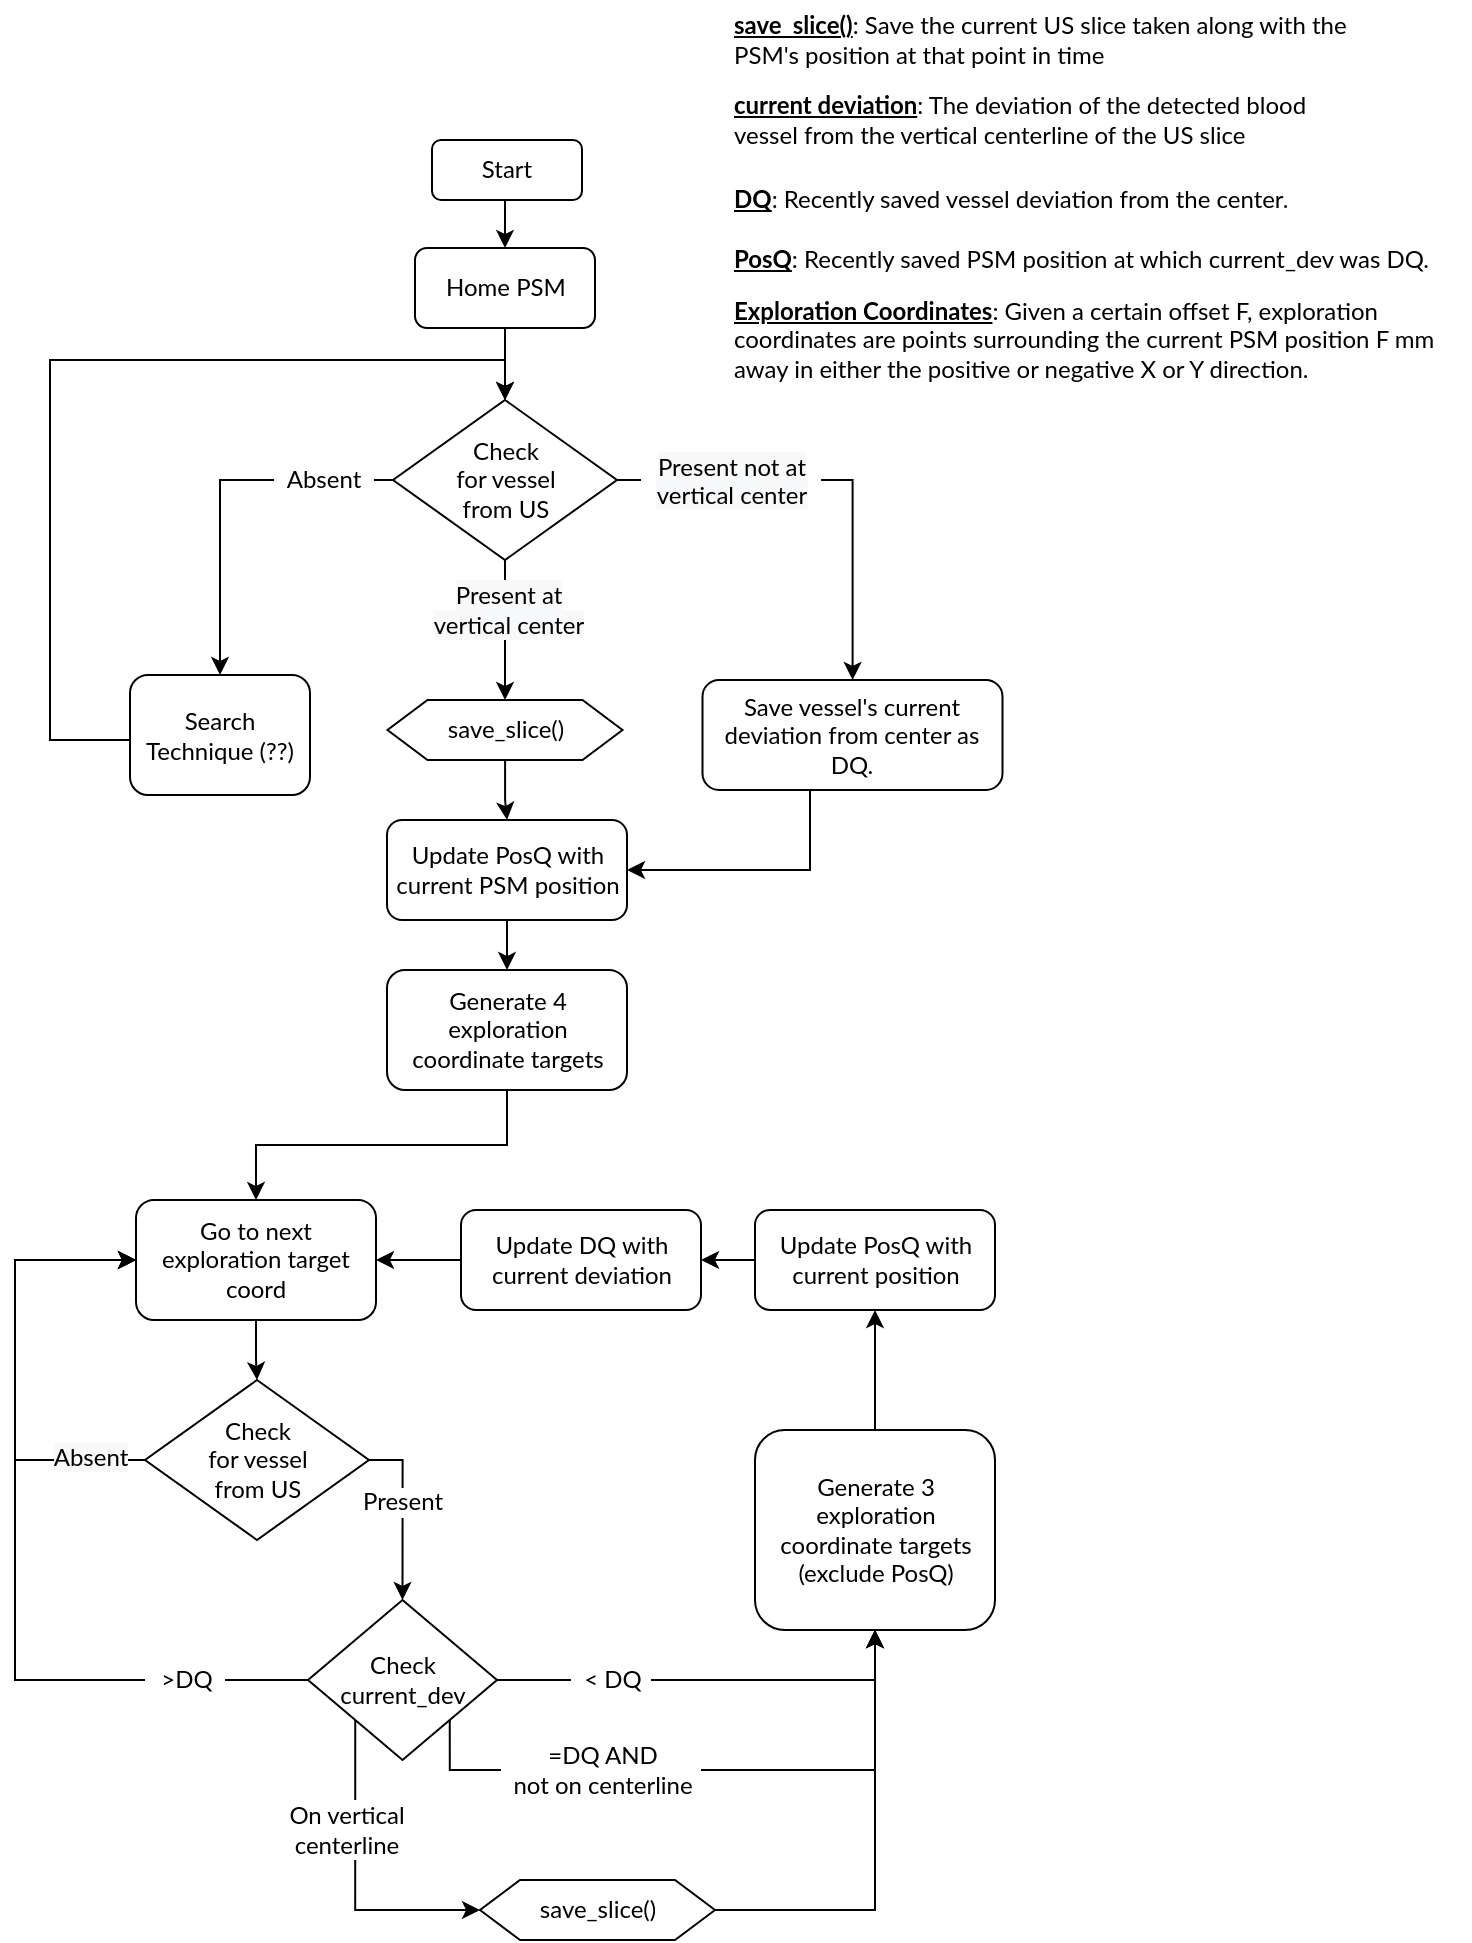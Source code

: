 <mxfile version="14.4.3" type="device"><diagram id="7vroLN38pDb3L2cYvyM4" name="Page-1"><mxGraphModel dx="1186" dy="663" grid="1" gridSize="10" guides="1" tooltips="1" connect="1" arrows="1" fold="1" page="1" pageScale="1" pageWidth="850" pageHeight="1100" math="0" shadow="0"><root><mxCell id="0"/><mxCell id="1" parent="0"/><mxCell id="KVfy8TX9yBjTmx2TsnKS-17" style="edgeStyle=orthogonalEdgeStyle;rounded=0;orthogonalLoop=1;jettySize=auto;html=1;exitX=0.5;exitY=1;exitDx=0;exitDy=0;entryX=0.5;entryY=0;entryDx=0;entryDy=0;fontSize=12;fontFamily=Lato;fontSource=https%3A%2F%2Ffonts.googleapis.com%2Fcss%3Ffamily%3DLato;" parent="1" source="KVfy8TX9yBjTmx2TsnKS-1" target="KVfy8TX9yBjTmx2TsnKS-2" edge="1"><mxGeometry relative="1" as="geometry"/></mxCell><mxCell id="KVfy8TX9yBjTmx2TsnKS-1" value="Start" style="rounded=1;whiteSpace=wrap;html=1;fontSize=12;fontFamily=Lato;fontSource=https%3A%2F%2Ffonts.googleapis.com%2Fcss%3Ffamily%3DLato;" parent="1" vertex="1"><mxGeometry x="361" y="140" width="75" height="30" as="geometry"/></mxCell><mxCell id="KVfy8TX9yBjTmx2TsnKS-18" style="edgeStyle=orthogonalEdgeStyle;rounded=0;orthogonalLoop=1;jettySize=auto;html=1;exitX=0.5;exitY=1;exitDx=0;exitDy=0;entryX=0.5;entryY=0;entryDx=0;entryDy=0;fontSize=12;fontFamily=Lato;fontSource=https%3A%2F%2Ffonts.googleapis.com%2Fcss%3Ffamily%3DLato;" parent="1" source="KVfy8TX9yBjTmx2TsnKS-2" target="KVfy8TX9yBjTmx2TsnKS-10" edge="1"><mxGeometry relative="1" as="geometry"/></mxCell><mxCell id="KVfy8TX9yBjTmx2TsnKS-2" value="Home PSM" style="rounded=1;whiteSpace=wrap;html=1;fontSize=12;fontFamily=Lato;fontSource=https%3A%2F%2Ffonts.googleapis.com%2Fcss%3Ffamily%3DLato;" parent="1" vertex="1"><mxGeometry x="352.5" y="194" width="90" height="40" as="geometry"/></mxCell><mxCell id="KVfy8TX9yBjTmx2TsnKS-63" style="edgeStyle=orthogonalEdgeStyle;rounded=0;orthogonalLoop=1;jettySize=auto;html=1;exitX=0.5;exitY=1;exitDx=0;exitDy=0;entryX=0.5;entryY=0;entryDx=0;entryDy=0;fontSize=12;fontFamily=Lato;fontSource=https%3A%2F%2Ffonts.googleapis.com%2Fcss%3Ffamily%3DLato;" parent="1" source="KVfy8TX9yBjTmx2TsnKS-3" target="KVfy8TX9yBjTmx2TsnKS-47" edge="1"><mxGeometry relative="1" as="geometry"/></mxCell><mxCell id="KVfy8TX9yBjTmx2TsnKS-3" value="Generate 4 exploration coordinate targets" style="rounded=1;whiteSpace=wrap;html=1;fontSize=12;fontFamily=Lato;fontSource=https%3A%2F%2Ffonts.googleapis.com%2Fcss%3Ffamily%3DLato;" parent="1" vertex="1"><mxGeometry x="338.5" y="555" width="120" height="60" as="geometry"/></mxCell><mxCell id="KVfy8TX9yBjTmx2TsnKS-93" style="edgeStyle=orthogonalEdgeStyle;rounded=0;orthogonalLoop=1;jettySize=auto;html=1;entryX=0.5;entryY=0;entryDx=0;entryDy=0;fontSize=12;fontFamily=Lato;fontSource=https%3A%2F%2Ffonts.googleapis.com%2Fcss%3Ffamily%3DLato;" parent="1" source="KVfy8TX9yBjTmx2TsnKS-4" target="KVfy8TX9yBjTmx2TsnKS-10" edge="1"><mxGeometry relative="1" as="geometry"><Array as="points"><mxPoint x="170" y="440"/><mxPoint x="170" y="250"/><mxPoint x="398" y="250"/></Array></mxGeometry></mxCell><mxCell id="KVfy8TX9yBjTmx2TsnKS-4" value="Search Technique (??)" style="rounded=1;whiteSpace=wrap;html=1;fontSize=12;fontFamily=Lato;fontSource=https%3A%2F%2Ffonts.googleapis.com%2Fcss%3Ffamily%3DLato;" parent="1" vertex="1"><mxGeometry x="210" y="407.5" width="90" height="60" as="geometry"/></mxCell><mxCell id="KVfy8TX9yBjTmx2TsnKS-85" style="edgeStyle=orthogonalEdgeStyle;rounded=0;orthogonalLoop=1;jettySize=auto;html=1;exitX=0;exitY=0.5;exitDx=0;exitDy=0;entryX=0.5;entryY=0;entryDx=0;entryDy=0;fontSize=12;fontFamily=Lato;fontSource=https%3A%2F%2Ffonts.googleapis.com%2Fcss%3Ffamily%3DLato;" parent="1" source="KVfy8TX9yBjTmx2TsnKS-10" target="KVfy8TX9yBjTmx2TsnKS-4" edge="1"><mxGeometry relative="1" as="geometry"/></mxCell><mxCell id="KVfy8TX9yBjTmx2TsnKS-89" style="edgeStyle=orthogonalEdgeStyle;rounded=0;orthogonalLoop=1;jettySize=auto;html=1;exitX=1;exitY=0.5;exitDx=0;exitDy=0;fontSize=12;fontFamily=Lato;fontSource=https%3A%2F%2Ffonts.googleapis.com%2Fcss%3Ffamily%3DLato;" parent="1" source="KVfy8TX9yBjTmx2TsnKS-10" target="KVfy8TX9yBjTmx2TsnKS-22" edge="1"><mxGeometry relative="1" as="geometry"/></mxCell><mxCell id="KVfy8TX9yBjTmx2TsnKS-91" style="edgeStyle=orthogonalEdgeStyle;rounded=0;orthogonalLoop=1;jettySize=auto;html=1;exitX=0.5;exitY=1;exitDx=0;exitDy=0;entryX=0.5;entryY=0;entryDx=0;entryDy=0;fontSize=12;fontFamily=Lato;fontSource=https%3A%2F%2Ffonts.googleapis.com%2Fcss%3Ffamily%3DLato;" parent="1" source="KVfy8TX9yBjTmx2TsnKS-10" target="KVfy8TX9yBjTmx2TsnKS-79" edge="1"><mxGeometry relative="1" as="geometry"/></mxCell><mxCell id="KVfy8TX9yBjTmx2TsnKS-92" value="&lt;span style=&quot;font-size: 12px ; background-color: rgb(248 , 249 , 250)&quot;&gt;Present at&lt;/span&gt;&lt;br style=&quot;font-size: 12px ; background-color: rgb(248 , 249 , 250)&quot;&gt;&lt;span style=&quot;font-size: 12px ; background-color: rgb(248 , 249 , 250)&quot;&gt;vertical center&lt;/span&gt;" style="edgeLabel;html=1;align=center;verticalAlign=middle;resizable=0;points=[];fontSize=12;fontFamily=Lato;fontSource=https%3A%2F%2Ffonts.googleapis.com%2Fcss%3Ffamily%3DLato;" parent="KVfy8TX9yBjTmx2TsnKS-91" vertex="1" connectable="0"><mxGeometry x="-0.286" y="1" relative="1" as="geometry"><mxPoint as="offset"/></mxGeometry></mxCell><mxCell id="KVfy8TX9yBjTmx2TsnKS-10" value="Check &lt;br style=&quot;font-size: 12px;&quot;&gt;for vessel &lt;br style=&quot;font-size: 12px;&quot;&gt;from US" style="rhombus;whiteSpace=wrap;html=1;fontSize=12;fontFamily=Lato;fontSource=https%3A%2F%2Ffonts.googleapis.com%2Fcss%3Ffamily%3DLato;" parent="1" vertex="1"><mxGeometry x="341.5" y="270" width="112" height="80" as="geometry"/></mxCell><mxCell id="KVfy8TX9yBjTmx2TsnKS-97" style="edgeStyle=orthogonalEdgeStyle;rounded=0;orthogonalLoop=1;jettySize=auto;html=1;entryX=1;entryY=0.5;entryDx=0;entryDy=0;fontSize=12;fontFamily=Lato;fontSource=https%3A%2F%2Ffonts.googleapis.com%2Fcss%3Ffamily%3DLato;" parent="1" source="KVfy8TX9yBjTmx2TsnKS-22" target="KVfy8TX9yBjTmx2TsnKS-95" edge="1"><mxGeometry relative="1" as="geometry"><Array as="points"><mxPoint x="550" y="505"/></Array></mxGeometry></mxCell><mxCell id="KVfy8TX9yBjTmx2TsnKS-22" value="Save vessel's current deviation from center as DQ." style="rounded=1;whiteSpace=wrap;html=1;fontSize=12;fontFamily=Lato;fontSource=https%3A%2F%2Ffonts.googleapis.com%2Fcss%3Ffamily%3DLato;" parent="1" vertex="1"><mxGeometry x="496.25" y="410" width="150" height="55" as="geometry"/></mxCell><mxCell id="KVfy8TX9yBjTmx2TsnKS-46" style="edgeStyle=orthogonalEdgeStyle;rounded=0;orthogonalLoop=1;jettySize=auto;html=1;entryX=0.5;entryY=0;entryDx=0;entryDy=0;fontSize=12;fontFamily=Lato;fontSource=https%3A%2F%2Ffonts.googleapis.com%2Fcss%3Ffamily%3DLato;" parent="1" source="KVfy8TX9yBjTmx2TsnKS-47" target="KVfy8TX9yBjTmx2TsnKS-48" edge="1"><mxGeometry relative="1" as="geometry"/></mxCell><mxCell id="KVfy8TX9yBjTmx2TsnKS-47" value="Go to next exploration target coord" style="rounded=1;whiteSpace=wrap;html=1;fontSize=12;fontFamily=Lato;fontSource=https%3A%2F%2Ffonts.googleapis.com%2Fcss%3Ffamily%3DLato;" parent="1" vertex="1"><mxGeometry x="213" y="670" width="120" height="60" as="geometry"/></mxCell><mxCell id="KVfy8TX9yBjTmx2TsnKS-106" style="edgeStyle=orthogonalEdgeStyle;rounded=0;orthogonalLoop=1;jettySize=auto;html=1;exitX=1;exitY=0.5;exitDx=0;exitDy=0;entryX=0.5;entryY=0;entryDx=0;entryDy=0;fontSize=12;fontFamily=Lato;fontSource=https%3A%2F%2Ffonts.googleapis.com%2Fcss%3Ffamily%3DLato;" parent="1" source="KVfy8TX9yBjTmx2TsnKS-48" target="KVfy8TX9yBjTmx2TsnKS-61" edge="1"><mxGeometry relative="1" as="geometry"><Array as="points"><mxPoint x="345.5" y="800"/></Array></mxGeometry></mxCell><mxCell id="KVfy8TX9yBjTmx2TsnKS-108" value="Present" style="edgeLabel;html=1;align=center;verticalAlign=middle;resizable=0;points=[];fontSize=12;fontFamily=Lato;fontSource=https%3A%2F%2Ffonts.googleapis.com%2Fcss%3Ffamily%3DLato;" parent="KVfy8TX9yBjTmx2TsnKS-106" vertex="1" connectable="0"><mxGeometry x="-0.132" y="-1" relative="1" as="geometry"><mxPoint as="offset"/></mxGeometry></mxCell><mxCell id="KVfy8TX9yBjTmx2TsnKS-109" style="edgeStyle=orthogonalEdgeStyle;rounded=0;orthogonalLoop=1;jettySize=auto;html=1;exitX=0;exitY=0.5;exitDx=0;exitDy=0;entryX=0;entryY=0.5;entryDx=0;entryDy=0;fontSize=12;fontFamily=Lato;fontSource=https%3A%2F%2Ffonts.googleapis.com%2Fcss%3Ffamily%3DLato;" parent="1" source="KVfy8TX9yBjTmx2TsnKS-48" target="KVfy8TX9yBjTmx2TsnKS-47" edge="1"><mxGeometry relative="1" as="geometry"><Array as="points"><mxPoint x="152.5" y="800"/><mxPoint x="152.5" y="700"/></Array></mxGeometry></mxCell><mxCell id="KVfy8TX9yBjTmx2TsnKS-110" value="&lt;span style=&quot;font-size: 12px ; background-color: rgb(248 , 249 , 250)&quot;&gt;Absent&lt;/span&gt;" style="edgeLabel;html=1;align=center;verticalAlign=middle;resizable=0;points=[];fontSize=12;fontFamily=Lato;fontSource=https%3A%2F%2Ffonts.googleapis.com%2Fcss%3Ffamily%3DLato;" parent="KVfy8TX9yBjTmx2TsnKS-109" vertex="1" connectable="0"><mxGeometry x="-0.752" y="-1" relative="1" as="geometry"><mxPoint as="offset"/></mxGeometry></mxCell><mxCell id="KVfy8TX9yBjTmx2TsnKS-48" value="Check &lt;br style=&quot;font-size: 12px;&quot;&gt;for vessel &lt;br style=&quot;font-size: 12px;&quot;&gt;from US" style="rhombus;whiteSpace=wrap;html=1;fontSize=12;fontFamily=Lato;fontSource=https%3A%2F%2Ffonts.googleapis.com%2Fcss%3Ffamily%3DLato;" parent="1" vertex="1"><mxGeometry x="217.5" y="760" width="112" height="80" as="geometry"/></mxCell><mxCell id="KVfy8TX9yBjTmx2TsnKS-68" style="edgeStyle=orthogonalEdgeStyle;rounded=0;orthogonalLoop=1;jettySize=auto;html=1;fontSize=12;fontFamily=Lato;fontSource=https%3A%2F%2Ffonts.googleapis.com%2Fcss%3Ffamily%3DLato;" parent="1" source="KVfy8TX9yBjTmx2TsnKS-56" target="KVfy8TX9yBjTmx2TsnKS-47" edge="1"><mxGeometry relative="1" as="geometry"><Array as="points"><mxPoint x="152.5" y="910"/><mxPoint x="152.5" y="700"/></Array></mxGeometry></mxCell><mxCell id="KVfy8TX9yBjTmx2TsnKS-124" style="edgeStyle=orthogonalEdgeStyle;rounded=0;orthogonalLoop=1;jettySize=auto;html=1;exitX=0.5;exitY=0;exitDx=0;exitDy=0;entryX=0.5;entryY=1;entryDx=0;entryDy=0;fontFamily=Lato;fontSource=https%3A%2F%2Ffonts.googleapis.com%2Fcss%3Ffamily%3DLato;fontSize=12;" parent="1" source="KVfy8TX9yBjTmx2TsnKS-58" target="KVfy8TX9yBjTmx2TsnKS-94" edge="1"><mxGeometry relative="1" as="geometry"/></mxCell><mxCell id="KVfy8TX9yBjTmx2TsnKS-58" value="Generate 3 exploration coordinate targets (exclude PosQ)" style="rounded=1;whiteSpace=wrap;html=1;fontSize=12;fontFamily=Lato;fontSource=https%3A%2F%2Ffonts.googleapis.com%2Fcss%3Ffamily%3DLato;" parent="1" vertex="1"><mxGeometry x="522.5" y="785" width="120" height="100" as="geometry"/></mxCell><mxCell id="KVfy8TX9yBjTmx2TsnKS-115" style="edgeStyle=orthogonalEdgeStyle;rounded=0;orthogonalLoop=1;jettySize=auto;html=1;exitX=0;exitY=1;exitDx=0;exitDy=0;entryX=0;entryY=0.5;entryDx=0;entryDy=0;fontSize=12;fontFamily=Lato;fontSource=https%3A%2F%2Ffonts.googleapis.com%2Fcss%3Ffamily%3DLato;" parent="1" source="KVfy8TX9yBjTmx2TsnKS-61" target="KVfy8TX9yBjTmx2TsnKS-76" edge="1"><mxGeometry relative="1" as="geometry"><Array as="points"><mxPoint x="323" y="1025"/></Array></mxGeometry></mxCell><mxCell id="KVfy8TX9yBjTmx2TsnKS-116" style="edgeStyle=orthogonalEdgeStyle;rounded=0;orthogonalLoop=1;jettySize=auto;html=1;exitX=0;exitY=0.5;exitDx=0;exitDy=0;entryX=0;entryY=0.5;entryDx=0;entryDy=0;fontSize=12;fontFamily=Lato;fontSource=https%3A%2F%2Ffonts.googleapis.com%2Fcss%3Ffamily%3DLato;" parent="1" source="KVfy8TX9yBjTmx2TsnKS-61" target="KVfy8TX9yBjTmx2TsnKS-47" edge="1"><mxGeometry relative="1" as="geometry"><Array as="points"><mxPoint x="152.5" y="910"/><mxPoint x="152.5" y="700"/></Array></mxGeometry></mxCell><mxCell id="KVfy8TX9yBjTmx2TsnKS-127" style="edgeStyle=orthogonalEdgeStyle;rounded=0;orthogonalLoop=1;jettySize=auto;html=1;exitX=1;exitY=0.5;exitDx=0;exitDy=0;entryX=0.5;entryY=1;entryDx=0;entryDy=0;fontFamily=Lato;fontSource=https%3A%2F%2Ffonts.googleapis.com%2Fcss%3Ffamily%3DLato;fontSize=12;" parent="1" source="KVfy8TX9yBjTmx2TsnKS-61" target="KVfy8TX9yBjTmx2TsnKS-58" edge="1"><mxGeometry relative="1" as="geometry"/></mxCell><mxCell id="KVfy8TX9yBjTmx2TsnKS-128" style="edgeStyle=orthogonalEdgeStyle;rounded=0;orthogonalLoop=1;jettySize=auto;html=1;exitX=1;exitY=1;exitDx=0;exitDy=0;entryX=0.5;entryY=1;entryDx=0;entryDy=0;fontFamily=Lato;fontSource=https%3A%2F%2Ffonts.googleapis.com%2Fcss%3Ffamily%3DLato;fontSize=12;" parent="1" source="KVfy8TX9yBjTmx2TsnKS-61" target="KVfy8TX9yBjTmx2TsnKS-58" edge="1"><mxGeometry relative="1" as="geometry"><Array as="points"><mxPoint x="370" y="955"/><mxPoint x="583" y="955"/></Array></mxGeometry></mxCell><mxCell id="KVfy8TX9yBjTmx2TsnKS-61" value="Check&lt;br&gt;current_dev" style="rhombus;whiteSpace=wrap;html=1;fontSize=12;fontFamily=Lato;fontSource=https%3A%2F%2Ffonts.googleapis.com%2Fcss%3Ffamily%3DLato;" parent="1" vertex="1"><mxGeometry x="299" y="870" width="94.5" height="80" as="geometry"/></mxCell><mxCell id="KVfy8TX9yBjTmx2TsnKS-74" value="=DQ AND &lt;br style=&quot;font-size: 12px&quot;&gt;not on centerline" style="text;html=1;align=center;verticalAlign=middle;resizable=0;points=[];autosize=1;fillColor=#ffffff;fontSize=12;fontFamily=Lato;fontSource=https%3A%2F%2Ffonts.googleapis.com%2Fcss%3Ffamily%3DLato;" parent="1" vertex="1"><mxGeometry x="395.5" y="940" width="100" height="30" as="geometry"/></mxCell><mxCell id="KVfy8TX9yBjTmx2TsnKS-123" style="edgeStyle=orthogonalEdgeStyle;rounded=0;orthogonalLoop=1;jettySize=auto;html=1;exitX=1;exitY=0.5;exitDx=0;exitDy=0;entryX=0.5;entryY=1;entryDx=0;entryDy=0;fontFamily=Lato;fontSource=https%3A%2F%2Ffonts.googleapis.com%2Fcss%3Ffamily%3DLato;fontSize=12;" parent="1" source="KVfy8TX9yBjTmx2TsnKS-76" target="KVfy8TX9yBjTmx2TsnKS-58" edge="1"><mxGeometry relative="1" as="geometry"/></mxCell><mxCell id="KVfy8TX9yBjTmx2TsnKS-76" value="save_slice()" style="shape=hexagon;perimeter=hexagonPerimeter2;whiteSpace=wrap;html=1;fixedSize=1;fontSize=12;fontFamily=Lato;fontSource=https%3A%2F%2Ffonts.googleapis.com%2Fcss%3Ffamily%3DLato;" parent="1" vertex="1"><mxGeometry x="385" y="1010" width="117.5" height="30" as="geometry"/></mxCell><mxCell id="KVfy8TX9yBjTmx2TsnKS-96" style="edgeStyle=orthogonalEdgeStyle;rounded=0;orthogonalLoop=1;jettySize=auto;html=1;entryX=0.5;entryY=0;entryDx=0;entryDy=0;fontSize=12;fontFamily=Lato;fontSource=https%3A%2F%2Ffonts.googleapis.com%2Fcss%3Ffamily%3DLato;" parent="1" source="KVfy8TX9yBjTmx2TsnKS-79" target="KVfy8TX9yBjTmx2TsnKS-95" edge="1"><mxGeometry relative="1" as="geometry"/></mxCell><mxCell id="KVfy8TX9yBjTmx2TsnKS-79" value="save_slice()" style="shape=hexagon;perimeter=hexagonPerimeter2;whiteSpace=wrap;html=1;fixedSize=1;fontSize=12;fontFamily=Lato;fontSource=https%3A%2F%2Ffonts.googleapis.com%2Fcss%3Ffamily%3DLato;" parent="1" vertex="1"><mxGeometry x="338.75" y="420" width="117.5" height="30" as="geometry"/></mxCell><mxCell id="KVfy8TX9yBjTmx2TsnKS-125" style="edgeStyle=orthogonalEdgeStyle;rounded=0;orthogonalLoop=1;jettySize=auto;html=1;entryX=1;entryY=0.5;entryDx=0;entryDy=0;fontFamily=Lato;fontSource=https%3A%2F%2Ffonts.googleapis.com%2Fcss%3Ffamily%3DLato;fontSize=12;" parent="1" source="KVfy8TX9yBjTmx2TsnKS-94" target="KVfy8TX9yBjTmx2TsnKS-118" edge="1"><mxGeometry relative="1" as="geometry"/></mxCell><mxCell id="KVfy8TX9yBjTmx2TsnKS-94" value="Update PosQ with current position" style="rounded=1;whiteSpace=wrap;html=1;fontSize=12;fontFamily=Lato;fontSource=https%3A%2F%2Ffonts.googleapis.com%2Fcss%3Ffamily%3DLato;" parent="1" vertex="1"><mxGeometry x="522.5" y="675" width="120" height="50" as="geometry"/></mxCell><mxCell id="KVfy8TX9yBjTmx2TsnKS-98" style="edgeStyle=orthogonalEdgeStyle;rounded=0;orthogonalLoop=1;jettySize=auto;html=1;fontSize=12;fontFamily=Lato;fontSource=https%3A%2F%2Ffonts.googleapis.com%2Fcss%3Ffamily%3DLato;" parent="1" source="KVfy8TX9yBjTmx2TsnKS-95" target="KVfy8TX9yBjTmx2TsnKS-3" edge="1"><mxGeometry relative="1" as="geometry"/></mxCell><mxCell id="KVfy8TX9yBjTmx2TsnKS-95" value="Update PosQ with current PSM position" style="rounded=1;whiteSpace=wrap;html=1;fontSize=12;fontFamily=Lato;fontSource=https%3A%2F%2Ffonts.googleapis.com%2Fcss%3Ffamily%3DLato;" parent="1" vertex="1"><mxGeometry x="338.5" y="480" width="120" height="50" as="geometry"/></mxCell><mxCell id="KVfy8TX9yBjTmx2TsnKS-101" value="&lt;b&gt;&lt;u&gt;save_slice()&lt;/u&gt;&lt;/b&gt;: Save the current US slice taken along with the PSM's position at that point in time" style="text;html=1;strokeColor=none;fillColor=none;align=left;verticalAlign=middle;whiteSpace=wrap;rounded=0;fontSize=12;fontFamily=Lato;fontSource=https%3A%2F%2Ffonts.googleapis.com%2Fcss%3Ffamily%3DLato;" parent="1" vertex="1"><mxGeometry x="510" y="70" width="340" height="40" as="geometry"/></mxCell><mxCell id="KVfy8TX9yBjTmx2TsnKS-104" value="&lt;b&gt;&lt;u&gt;current deviation&lt;/u&gt;&lt;/b&gt;: The deviation of the detected blood vessel from the vertical centerline of the US slice" style="text;html=1;strokeColor=none;fillColor=none;align=left;verticalAlign=middle;whiteSpace=wrap;rounded=0;fontSize=12;fontFamily=Lato;fontSource=https%3A%2F%2Ffonts.googleapis.com%2Fcss%3Ffamily%3DLato;" parent="1" vertex="1"><mxGeometry x="510" y="110" width="319" height="40" as="geometry"/></mxCell><mxCell id="KVfy8TX9yBjTmx2TsnKS-52" value="&amp;lt; DQ" style="text;html=1;align=center;verticalAlign=middle;resizable=0;points=[];autosize=1;fillColor=#FFFFFF;fontSize=12;fontFamily=Lato;fontSource=https%3A%2F%2Ffonts.googleapis.com%2Fcss%3Ffamily%3DLato;" parent="1" vertex="1"><mxGeometry x="430.5" y="900" width="40" height="20" as="geometry"/></mxCell><mxCell id="KVfy8TX9yBjTmx2TsnKS-59" value="On vertical &lt;br style=&quot;font-size: 12px;&quot;&gt;centerline" style="text;html=1;align=center;verticalAlign=middle;resizable=0;points=[];autosize=1;fillColor=#ffffff;fontSize=12;fontFamily=Lato;fontSource=https%3A%2F%2Ffonts.googleapis.com%2Fcss%3Ffamily%3DLato;" parent="1" vertex="1"><mxGeometry x="282.5" y="970" width="70" height="30" as="geometry"/></mxCell><mxCell id="KVfy8TX9yBjTmx2TsnKS-56" value="&amp;gt;DQ" style="text;html=1;align=center;verticalAlign=middle;resizable=0;points=[];autosize=1;fillColor=#ffffff;fontSize=12;fontFamily=Lato;fontSource=https%3A%2F%2Ffonts.googleapis.com%2Fcss%3Ffamily%3DLato;" parent="1" vertex="1"><mxGeometry x="217.5" y="900" width="40" height="20" as="geometry"/></mxCell><mxCell id="KVfy8TX9yBjTmx2TsnKS-126" style="edgeStyle=orthogonalEdgeStyle;rounded=0;orthogonalLoop=1;jettySize=auto;html=1;fontFamily=Lato;fontSource=https%3A%2F%2Ffonts.googleapis.com%2Fcss%3Ffamily%3DLato;fontSize=12;" parent="1" source="KVfy8TX9yBjTmx2TsnKS-118" target="KVfy8TX9yBjTmx2TsnKS-47" edge="1"><mxGeometry relative="1" as="geometry"/></mxCell><mxCell id="KVfy8TX9yBjTmx2TsnKS-118" value="Update DQ with current deviation" style="rounded=1;whiteSpace=wrap;html=1;fontSize=12;fontFamily=Lato;fontSource=https%3A%2F%2Ffonts.googleapis.com%2Fcss%3Ffamily%3DLato;" parent="1" vertex="1"><mxGeometry x="375.5" y="675" width="120" height="50" as="geometry"/></mxCell><mxCell id="KVfy8TX9yBjTmx2TsnKS-120" value="&lt;b&gt;&lt;u&gt;DQ&lt;/u&gt;&lt;/b&gt;: Recently saved vessel deviation from the center." style="text;html=1;strokeColor=none;fillColor=none;align=left;verticalAlign=middle;whiteSpace=wrap;rounded=0;fontSize=12;fontFamily=Lato;fontSource=https%3A%2F%2Ffonts.googleapis.com%2Fcss%3Ffamily%3DLato;" parent="1" vertex="1"><mxGeometry x="510" y="160" width="300" height="20" as="geometry"/></mxCell><mxCell id="KVfy8TX9yBjTmx2TsnKS-121" value="&lt;b&gt;&lt;u&gt;PosQ&lt;/u&gt;&lt;/b&gt;: Recently saved PSM position at which current_dev was DQ." style="text;html=1;strokeColor=none;fillColor=none;align=left;verticalAlign=middle;whiteSpace=wrap;rounded=0;fontSize=12;fontFamily=Lato;fontSource=https%3A%2F%2Ffonts.googleapis.com%2Fcss%3Ffamily%3DLato;" parent="1" vertex="1"><mxGeometry x="510" y="190" width="370" height="20" as="geometry"/></mxCell><mxCell id="KVfy8TX9yBjTmx2TsnKS-129" value="&lt;meta charset=&quot;utf-8&quot;&gt;&lt;span style=&quot;color: rgb(0, 0, 0); font-family: lato; font-size: 12px; font-style: normal; font-weight: 400; letter-spacing: normal; text-indent: 0px; text-transform: none; word-spacing: 0px; background-color: rgb(255, 255, 255); display: inline; float: none;&quot;&gt;Absent&lt;/span&gt;" style="text;whiteSpace=wrap;html=1;fontSize=12;fontFamily=Lato;align=center;fillColor=#ffffff;" parent="1" vertex="1"><mxGeometry x="282" y="295.5" width="50" height="25" as="geometry"/></mxCell><mxCell id="KVfy8TX9yBjTmx2TsnKS-130" value="&lt;meta charset=&quot;utf-8&quot;&gt;&lt;span style=&quot;color: rgb(0, 0, 0); font-family: lato; font-size: 12px; font-style: normal; font-weight: 400; letter-spacing: normal; text-indent: 0px; text-transform: none; word-spacing: 0px; background-color: rgb(248, 249, 250);&quot;&gt;Present not at&lt;/span&gt;&lt;br style=&quot;color: rgb(0, 0, 0); font-family: lato; font-size: 12px; font-style: normal; font-weight: 400; letter-spacing: normal; text-indent: 0px; text-transform: none; word-spacing: 0px; background-color: rgb(248, 249, 250);&quot;&gt;&lt;span style=&quot;color: rgb(0, 0, 0); font-family: lato; font-size: 12px; font-style: normal; font-weight: 400; letter-spacing: normal; text-indent: 0px; text-transform: none; word-spacing: 0px; background-color: rgb(248, 249, 250);&quot;&gt;vertical center&lt;/span&gt;" style="text;whiteSpace=wrap;html=1;fontSize=12;fontFamily=Lato;align=center;fillColor=#ffffff;" parent="1" vertex="1"><mxGeometry x="465.5" y="290" width="90" height="40" as="geometry"/></mxCell><mxCell id="gnIeNf1P8ucdGoqclRXd-1" value="&lt;b&gt;&lt;u&gt;Exploration Coordinates&lt;/u&gt;&lt;/b&gt;: Given a certain offset F, exploration coordinates are points surrounding the current PSM position F mm away in either the positive or negative X or Y direction." style="text;html=1;strokeColor=none;fillColor=none;align=left;verticalAlign=middle;whiteSpace=wrap;rounded=0;fontSize=12;fontFamily=Lato;fontSource=https%3A%2F%2Ffonts.googleapis.com%2Fcss%3Ffamily%3DLato;" vertex="1" parent="1"><mxGeometry x="510" y="220" width="370" height="40" as="geometry"/></mxCell></root></mxGraphModel></diagram></mxfile>